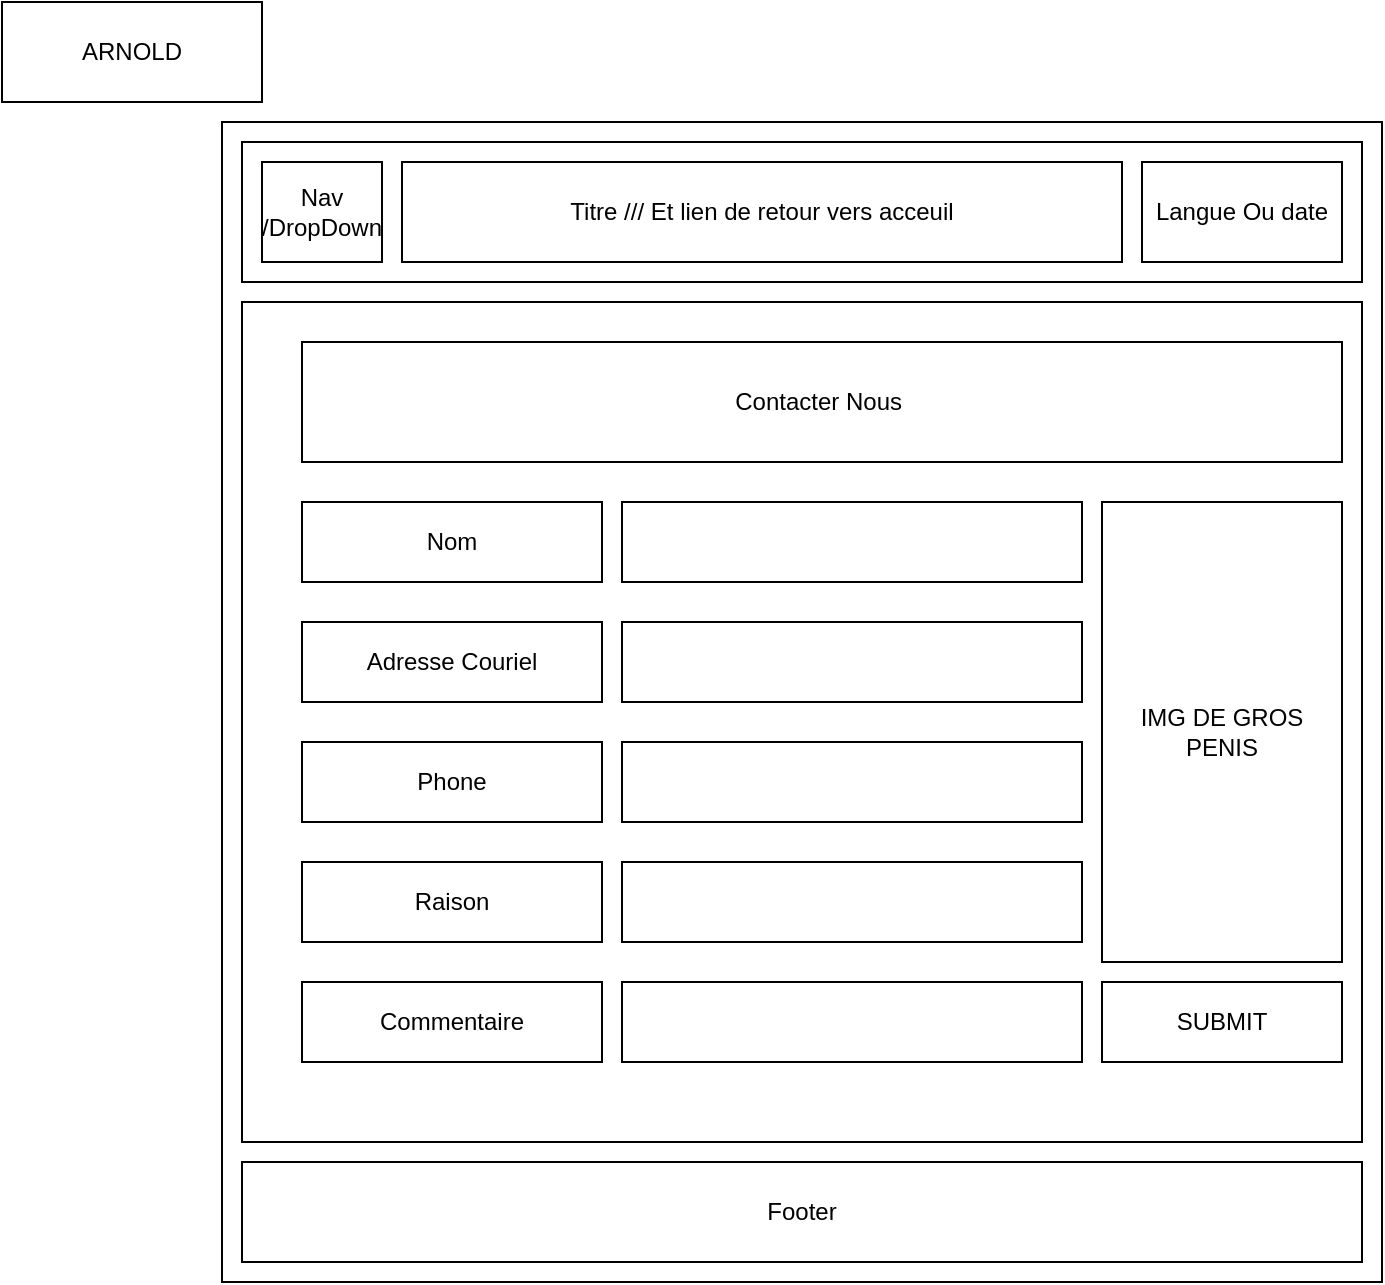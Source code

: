 <mxfile>
    <diagram id="LYP9TSNvhC-ifNBUHEC6" name="Page-1">
        <mxGraphModel dx="1134" dy="1908" grid="1" gridSize="10" guides="1" tooltips="1" connect="1" arrows="1" fold="1" page="1" pageScale="1" pageWidth="850" pageHeight="1100" math="0" shadow="0">
            <root>
                <mxCell id="0"/>
                <mxCell id="1" parent="0"/>
                <mxCell id="2" value="" style="whiteSpace=wrap;html=1;aspect=fixed;" parent="1" vertex="1">
                    <mxGeometry x="120" y="50" width="580" height="580" as="geometry"/>
                </mxCell>
                <mxCell id="3" value="" style="rounded=0;whiteSpace=wrap;html=1;" parent="1" vertex="1">
                    <mxGeometry x="130" y="60" width="560" height="70" as="geometry"/>
                </mxCell>
                <mxCell id="4" value="Titre /// Et lien de retour vers acceuil" style="rounded=0;whiteSpace=wrap;html=1;" parent="1" vertex="1">
                    <mxGeometry x="210" y="70" width="360" height="50" as="geometry"/>
                </mxCell>
                <mxCell id="5" value="Nav /DropDown" style="rounded=0;whiteSpace=wrap;html=1;" parent="1" vertex="1">
                    <mxGeometry x="140" y="70" width="60" height="50" as="geometry"/>
                </mxCell>
                <mxCell id="6" value="Langue Ou date" style="rounded=0;whiteSpace=wrap;html=1;" parent="1" vertex="1">
                    <mxGeometry x="580" y="70" width="100" height="50" as="geometry"/>
                </mxCell>
                <mxCell id="7" value="" style="rounded=0;whiteSpace=wrap;html=1;" parent="1" vertex="1">
                    <mxGeometry x="130" y="140" width="560" height="420" as="geometry"/>
                </mxCell>
                <mxCell id="8" value="Footer" style="rounded=0;whiteSpace=wrap;html=1;" parent="1" vertex="1">
                    <mxGeometry x="130" y="570" width="560" height="50" as="geometry"/>
                </mxCell>
                <mxCell id="15" value="Contacter Nous&amp;nbsp;" style="rounded=0;whiteSpace=wrap;html=1;" parent="1" vertex="1">
                    <mxGeometry x="160" y="160" width="520" height="60" as="geometry"/>
                </mxCell>
                <mxCell id="16" value="Nom" style="rounded=0;whiteSpace=wrap;html=1;" parent="1" vertex="1">
                    <mxGeometry x="160" y="240" width="150" height="40" as="geometry"/>
                </mxCell>
                <mxCell id="17" value="Adresse Couriel" style="rounded=0;whiteSpace=wrap;html=1;" parent="1" vertex="1">
                    <mxGeometry x="160" y="300" width="150" height="40" as="geometry"/>
                </mxCell>
                <mxCell id="18" value="Phone" style="rounded=0;whiteSpace=wrap;html=1;" parent="1" vertex="1">
                    <mxGeometry x="160" y="360" width="150" height="40" as="geometry"/>
                </mxCell>
                <mxCell id="19" value="Raison" style="rounded=0;whiteSpace=wrap;html=1;" parent="1" vertex="1">
                    <mxGeometry x="160" y="420" width="150" height="40" as="geometry"/>
                </mxCell>
                <mxCell id="20" value="Commentaire" style="rounded=0;whiteSpace=wrap;html=1;" parent="1" vertex="1">
                    <mxGeometry x="160" y="480" width="150" height="40" as="geometry"/>
                </mxCell>
                <mxCell id="21" value="" style="rounded=0;whiteSpace=wrap;html=1;" parent="1" vertex="1">
                    <mxGeometry x="320" y="240" width="230" height="40" as="geometry"/>
                </mxCell>
                <mxCell id="22" value="&lt;span style=&quot;color: rgba(0 , 0 , 0 , 0) ; font-family: monospace ; font-size: 0px&quot;&gt;%3CmxGraphModel%3E%3Croot%3E%3CmxCell%20id%3D%220%22%2F%3E%3CmxCell%20id%3D%221%22%20parent%3D%220%22%2F%3E%3CmxCell%20id%3D%222%22%20value%3D%22%22%20style%3D%22rounded%3D0%3BwhiteSpace%3Dwrap%3Bhtml%3D1%3B%22%20vertex%3D%221%22%20parent%3D%221%22%3E%3CmxGeometry%20x%3D%22320%22%20y%3D%22300%22%20width%3D%22240%22%20height%3D%2240%22%20as%3D%22geometry%22%2F%3E%3C%2FmxCell%3E%3C%2Froot%3E%3C%2FmxGraphModel%3E&lt;/span&gt;" style="rounded=0;whiteSpace=wrap;html=1;" parent="1" vertex="1">
                    <mxGeometry x="320" y="300" width="230" height="40" as="geometry"/>
                </mxCell>
                <mxCell id="23" value="" style="rounded=0;whiteSpace=wrap;html=1;" parent="1" vertex="1">
                    <mxGeometry x="320" y="360" width="230" height="40" as="geometry"/>
                </mxCell>
                <mxCell id="24" value="" style="rounded=0;whiteSpace=wrap;html=1;" parent="1" vertex="1">
                    <mxGeometry x="320" y="420" width="230" height="40" as="geometry"/>
                </mxCell>
                <mxCell id="26" value="" style="rounded=0;whiteSpace=wrap;html=1;" parent="1" vertex="1">
                    <mxGeometry x="320" y="480" width="230" height="40" as="geometry"/>
                </mxCell>
                <mxCell id="27" value="SUBMIT" style="rounded=0;whiteSpace=wrap;html=1;rotation=0;" parent="1" vertex="1">
                    <mxGeometry x="560" y="480" width="120" height="40" as="geometry"/>
                </mxCell>
                <mxCell id="28" value="IMG DE GROS PENIS" style="rounded=0;whiteSpace=wrap;html=1;" parent="1" vertex="1">
                    <mxGeometry x="560" y="240" width="120" height="230" as="geometry"/>
                </mxCell>
                <mxCell id="29" value="ARNOLD" style="rounded=0;whiteSpace=wrap;html=1;" vertex="1" parent="1">
                    <mxGeometry x="10" y="-10" width="130" height="50" as="geometry"/>
                </mxCell>
            </root>
        </mxGraphModel>
    </diagram>
</mxfile>